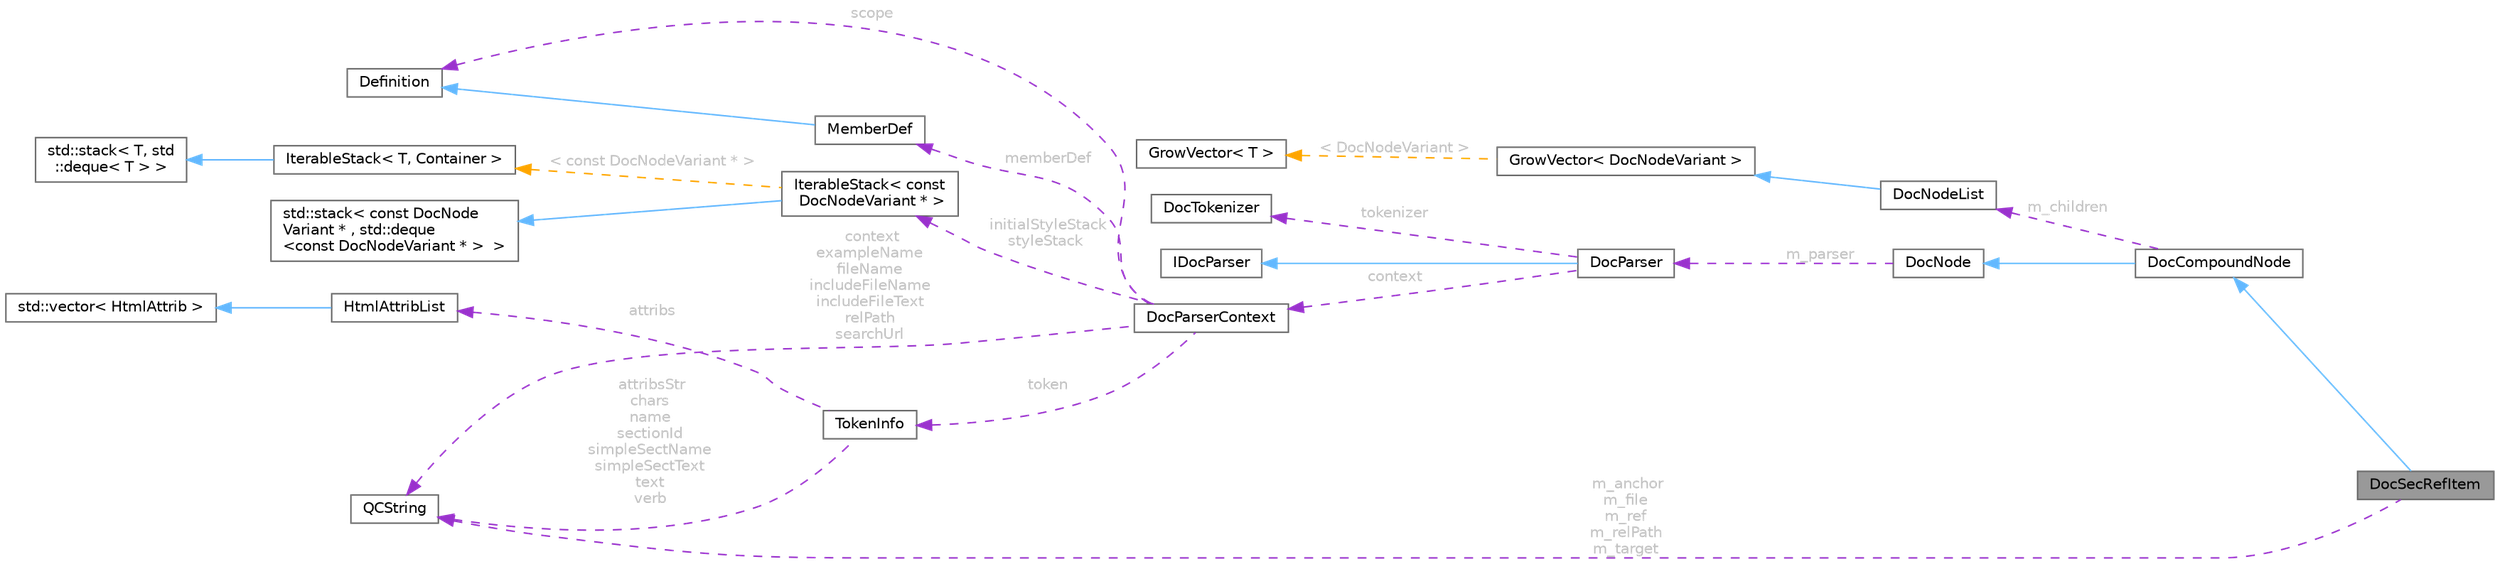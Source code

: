 digraph "DocSecRefItem"
{
 // INTERACTIVE_SVG=YES
 // LATEX_PDF_SIZE
  bgcolor="transparent";
  edge [fontname=Helvetica,fontsize=10,labelfontname=Helvetica,labelfontsize=10];
  node [fontname=Helvetica,fontsize=10,shape=box,height=0.2,width=0.4];
  rankdir="LR";
  Node1 [label="DocSecRefItem",height=0.2,width=0.4,color="gray40", fillcolor="grey60", style="filled", fontcolor="black",tooltip="Node representing a reference to a section."];
  Node2 -> Node1 [dir="back",color="steelblue1",style="solid"];
  Node2 [label="DocCompoundNode",height=0.2,width=0.4,color="gray40", fillcolor="white", style="filled",URL="$da/dfc/class_doc_compound_node.html",tooltip="Base class for nodes with children."];
  Node3 -> Node2 [dir="back",color="steelblue1",style="solid"];
  Node3 [label="DocNode",height=0.2,width=0.4,color="gray40", fillcolor="white", style="filled",URL="$d9/d0e/class_doc_node.html",tooltip="Abstract node interface with type information."];
  Node4 -> Node3 [dir="back",color="darkorchid3",style="dashed",label=" m_parser",fontcolor="grey" ];
  Node4 [label="DocParser",height=0.2,width=0.4,color="gray40", fillcolor="white", style="filled",URL="$da/d02/class_doc_parser.html",tooltip=" "];
  Node5 -> Node4 [dir="back",color="steelblue1",style="solid"];
  Node5 [label="IDocParser",height=0.2,width=0.4,color="gray40", fillcolor="white", style="filled",URL="$de/dad/class_i_doc_parser.html",tooltip="opaque parser interface"];
  Node6 -> Node4 [dir="back",color="darkorchid3",style="dashed",label=" context",fontcolor="grey" ];
  Node6 [label="DocParserContext",height=0.2,width=0.4,color="gray40", fillcolor="white", style="filled",URL="$d8/d7d/struct_doc_parser_context.html",tooltip="Parser's context to store all global variables."];
  Node7 -> Node6 [dir="back",color="darkorchid3",style="dashed",label=" scope",fontcolor="grey" ];
  Node7 [label="Definition",height=0.2,width=0.4,color="gray40", fillcolor="white", style="filled",URL="$d5/dcc/class_definition.html",tooltip="The common base class of all entity definitions found in the sources."];
  Node8 -> Node6 [dir="back",color="darkorchid3",style="dashed",label=" context\nexampleName\nfileName\nincludeFileName\nincludeFileText\nrelPath\nsearchUrl",fontcolor="grey" ];
  Node8 [label="QCString",height=0.2,width=0.4,color="gray40", fillcolor="white", style="filled",URL="$d9/d45/class_q_c_string.html",tooltip="This is an alternative implementation of QCString."];
  Node9 -> Node6 [dir="back",color="darkorchid3",style="dashed",label=" initialStyleStack\nstyleStack",fontcolor="grey" ];
  Node9 [label="IterableStack\< const\l DocNodeVariant * \>",height=0.2,width=0.4,color="gray40", fillcolor="white", style="filled",URL="$d9/d82/class_iterable_stack.html",tooltip=" "];
  Node10 -> Node9 [dir="back",color="steelblue1",style="solid"];
  Node10 [label="std::stack\< const DocNode\lVariant * , std::deque\l\<const DocNodeVariant * \>  \>",height=0.2,width=0.4,color="gray40", fillcolor="white", style="filled",tooltip=" "];
  Node11 -> Node9 [dir="back",color="orange",style="dashed",label=" \< const DocNodeVariant * \>",fontcolor="grey" ];
  Node11 [label="IterableStack\< T, Container \>",height=0.2,width=0.4,color="gray40", fillcolor="white", style="filled",URL="$d9/d82/class_iterable_stack.html",tooltip=" "];
  Node12 -> Node11 [dir="back",color="steelblue1",style="solid"];
  Node12 [label="std::stack\< T, std\l::deque\< T \> \>",height=0.2,width=0.4,color="gray40", fillcolor="white", style="filled",tooltip=" "];
  Node13 -> Node6 [dir="back",color="darkorchid3",style="dashed",label=" memberDef",fontcolor="grey" ];
  Node13 [label="MemberDef",height=0.2,width=0.4,color="gray40", fillcolor="white", style="filled",URL="$da/d09/class_member_def.html",tooltip="A model of a class/file/namespace member symbol."];
  Node7 -> Node13 [dir="back",color="steelblue1",style="solid"];
  Node14 -> Node6 [dir="back",color="darkorchid3",style="dashed",label=" token",fontcolor="grey" ];
  Node14 [label="TokenInfo",height=0.2,width=0.4,color="gray40", fillcolor="white", style="filled",URL="$d6/df4/struct_token_info.html",tooltip="Data associated with a token used by the comment block parser."];
  Node8 -> Node14 [dir="back",color="darkorchid3",style="dashed",label=" attribsStr\nchars\nname\nsectionId\nsimpleSectName\nsimpleSectText\ntext\nverb",fontcolor="grey" ];
  Node15 -> Node14 [dir="back",color="darkorchid3",style="dashed",label=" attribs",fontcolor="grey" ];
  Node15 [label="HtmlAttribList",height=0.2,width=0.4,color="gray40", fillcolor="white", style="filled",URL="$db/d4d/class_html_attrib_list.html",tooltip="Class representing a list of HTML attributes."];
  Node16 -> Node15 [dir="back",color="steelblue1",style="solid"];
  Node16 [label="std::vector\< HtmlAttrib \>",height=0.2,width=0.4,color="gray40", fillcolor="white", style="filled",tooltip=" "];
  Node17 -> Node4 [dir="back",color="darkorchid3",style="dashed",label=" tokenizer",fontcolor="grey" ];
  Node17 [label="DocTokenizer",height=0.2,width=0.4,color="gray40", fillcolor="white", style="filled",URL="$d1/d7f/class_doc_tokenizer.html",tooltip=" "];
  Node18 -> Node2 [dir="back",color="darkorchid3",style="dashed",label=" m_children",fontcolor="grey" ];
  Node18 [label="DocNodeList",height=0.2,width=0.4,color="gray40", fillcolor="white", style="filled",URL="$d9/dd3/struct_doc_node_list.html",tooltip=" "];
  Node19 -> Node18 [dir="back",color="steelblue1",style="solid"];
  Node19 [label="GrowVector\< DocNodeVariant \>",height=0.2,width=0.4,color="gray40", fillcolor="white", style="filled",URL="$d0/d08/class_grow_vector.html",tooltip=" "];
  Node20 -> Node19 [dir="back",color="orange",style="dashed",label=" \< DocNodeVariant \>",fontcolor="grey" ];
  Node20 [label="GrowVector\< T \>",height=0.2,width=0.4,color="gray40", fillcolor="white", style="filled",URL="$d0/d08/class_grow_vector.html",tooltip="std::vector like container optimised for pushing elements to the back."];
  Node8 -> Node1 [dir="back",color="darkorchid3",style="dashed",label=" m_anchor\nm_file\nm_ref\nm_relPath\nm_target",fontcolor="grey" ];
}
